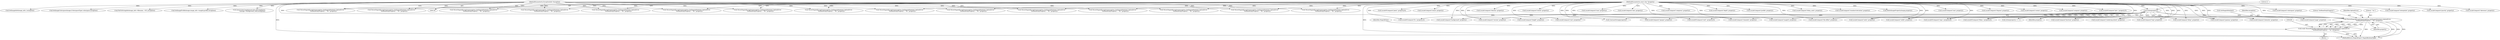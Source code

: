 digraph "0_ImageMagick_b61d35eaccc0a7ddeff8a1c3abfcd0a43ccf210b@pointer" {
"1000210" [label="(Call,ThrowMagickException(exception,GetMagickModule(),OptionError,\n         \"SetReadOnlyProperty\",\"`%s'\",property))"];
"1000142" [label="(MethodParameterIn,ExceptionInfo *exception)"];
"1000204" [label="(Call,strlen(property))"];
"1000140" [label="(MethodParameterIn,const char *property)"];
"1000208" [label="(Call,(void) ThrowMagickException(exception,GetMagickModule(),OptionError,\n         \"SetReadOnlyProperty\",\"`%s'\",property))"];
"1001225" [label="(Call,LocaleNCompare(\"xmp:\",property,4))"];
"1000227" [label="(Call,LocaleNCompare(\"8bim:\",property,5))"];
"1000204" [label="(Call,strlen(property))"];
"1000835" [label="(Call,LocaleCompare(\"kurtosis\",property))"];
"1001046" [label="(Call,LocaleCompare(\"rendering-intent\",property))"];
"1000857" [label="(Call,LocaleCompare(\"loop\",property))"];
"1000906" [label="(Call,ThrowMagickException(exception,GetMagickModule(),OptionError,\n             \"SetReadOnlyProperty\",\"`%s'\",property))"];
"1000378" [label="(Call,LocaleCompare(\"delay\",property))"];
"1000653" [label="(Call,LocaleCompare(\"gamma\",property))"];
"1001013" [label="(Call,FileToStringInfo(image_info->filename,~0UL,exception))"];
"1000289" [label="(Call,LocaleCompare(\"colorspace\",property))"];
"1000784" [label="(Call,LocaleCompare(\"interpolate\",property))"];
"1000671" [label="(Call,LocaleCompare(\"gravity\",property))"];
"1001103" [label="(Call,ThrowMagickException(exception,GetMagickModule(),OptionError,\n            \"SetReadOnlyProperty\",\"`%s'\",property))"];
"1001085" [label="(Call,LocaleCompare(\"skewness\",property))"];
"1000968" [label="(Call,LocaleNCompare(\"pixel:\",property,6))"];
"1000218" [label="(Identifier,MagickFalse)"];
"1000210" [label="(Call,ThrowMagickException(exception,GetMagickModule(),OptionError,\n         \"SetReadOnlyProperty\",\"`%s'\",property))"];
"1000888" [label="(Call,LocaleCompare(\"mean\",property))"];
"1000203" [label="(Call,strlen(property) <= 1)"];
"1001188" [label="(Call,ThrowMagickException(exception,GetMagickModule(),OptionError,\n            \"SetReadOnlyProperty\",\"`%s'\",property))"];
"1000711" [label="(Call,ThrowMagickException(exception,GetMagickModule(),OptionError,\n            \"SetReadOnlyProperty\",\"`%s'\",property))"];
"1001027" [label="(Call,SetImageProfile(image,image_info->magick,profile,exception))"];
"1001257" [label="(MethodReturn,MagickExport MagickBooleanType)"];
"1000212" [label="(Call,GetMagickModule())"];
"1000638" [label="(Call,ThrowMagickException(exception,GetMagickModule(),OptionError,\n            \"SetReadOnlyProperty\",\"`%s'\",property))"];
"1000726" [label="(Call,LocaleCompare(\"intensity\",property))"];
"1000257" [label="(Call,QueryColorCompliance(value,AllCompliance,\n               &image->background_color,exception))"];
"1000942" [label="(Call,LocaleCompare(\"page\",property))"];
"1000142" [label="(MethodParameterIn,ExceptionInfo *exception)"];
"1000140" [label="(MethodParameterIn,const char *property)"];
"1000508" [label="(Call,LocaleCompare(\"density\",property))"];
"1000630" [label="(Call,LocaleNCompare(\"fx:\",property,3))"];
"1000755" [label="(Call,LocaleCompare(\"intent\",property))"];
"1000250" [label="(Call,LocaleCompare(\"background\",property))"];
"1000211" [label="(Identifier,exception)"];
"1001233" [label="(Call,ThrowMagickException(exception,GetMagickModule(),OptionError,\n            \"SetReadOnlyProperty\",\"`%s'\",property))"];
"1001181" [label="(Call,LocaleCompare(\"version\",property))"];
"1000214" [label="(Literal,\"SetReadOnlyProperty\")"];
"1000704" [label="(Call,LocaleCompare(\"height\",property))"];
"1000882" [label="(Call,LocaleCompare(\"max\",property))"];
"1000899" [label="(Call,LocaleCompare(\"min\",property))"];
"1000615" [label="(Call,ThrowMagickException(exception,GetMagickModule(),OptionError,\n            \"SetReadOnlyProperty\",\"`%s'\",property))"];
"1000205" [label="(Identifier,property)"];
"1001079" [label="(Call,LocaleCompare(\"size\",property))"];
"1000345" [label="(Call,LocaleCompare(\"compress\",property))"];
"1001251" [label="(Call,ConstantString(property))"];
"1000559" [label="(Call,LocaleCompare(\"depth\",property))"];
"1000987" [label="(Call,LocaleCompare(\"profile\",property))"];
"1000213" [label="(Identifier,OptionError)"];
"1000821" [label="(Call,ThrowMagickException(exception,GetMagickModule(),OptionError,\n            \"SetReadOnlyProperty\",\"`%s'\",property))"];
"1000927" [label="(Call,ThrowMagickException(exception,GetMagickModule(),OptionError,\n            \"SetReadOnlyProperty\",\"`%s'\",property))"];
"1000235" [label="(Call,ThrowMagickException(exception,GetMagickModule(),OptionError,\n            \"SetReadOnlyProperty\",\"`%s'\",property))"];
"1000920" [label="(Call,LocaleCompare(\"opaque\",property))"];
"1000490" [label="(Call,LocaleCompare(\"delay_units\",property))"];
"1001096" [label="(Call,LocaleCompare(\"standard-deviation\",property))"];
"1000215" [label="(Literal,\"`%s'\")"];
"1000976" [label="(Call,ThrowMagickException(exception,GetMagickModule(),OptionError,\n            \"SetReadOnlyProperty\",\"`%s'\",property))"];
"1000206" [label="(Literal,1)"];
"1000196" [label="(Call,DeleteImageProperty(image,property))"];
"1000497" [label="(Call,ThrowMagickException(exception,GetMagickModule(),OptionError,\n            \"SetReadOnlyProperty\",\"`%s'\",property))"];
"1000607" [label="(Call,LocaleNCompare(\"exif:\",property,5))"];
"1001007" [label="(Call,SetImageInfo(image_info,1,exception))"];
"1000271" [label="(Call,LocaleCompare(\"channels\",property))"];
"1000876" [label="(Call,LocaleCompare(\"magick\",property))"];
"1001118" [label="(Call,LocaleCompare(\"tile-offset\",property))"];
"1000894" [label="(Call,LocaleCompare(\"min\",property))"];
"1001148" [label="(Call,LocaleCompare(\"units\",property))"];
"1001203" [label="(Call,LocaleCompare(\"width\",property))"];
"1000574" [label="(Call,LocaleCompare(\"dispose\",property))"];
"1000308" [label="(Call,SetImageColorspace(image,(ColorspaceType) colorspace,exception))"];
"1000208" [label="(Call,(void) ThrowMagickException(exception,GetMagickModule(),OptionError,\n         \"SetReadOnlyProperty\",\"`%s'\",property))"];
"1000216" [label="(Identifier,property)"];
"1000278" [label="(Call,ThrowMagickException(exception,GetMagickModule(),OptionError,\n            \"SetReadOnlyProperty\",\"`%s'\",property))"];
"1001091" [label="(Call,LocaleCompare(\"scenes\",property))"];
"1000842" [label="(Call,ThrowMagickException(exception,GetMagickModule(),OptionError,\n            \"SetReadOnlyProperty\",\"`%s'\",property))"];
"1000316" [label="(Call,LocaleCompare(\"compose\",property))"];
"1001210" [label="(Call,ThrowMagickException(exception,GetMagickModule(),OptionError,\n            \"SetReadOnlyProperty\",\"`%s'\",property))"];
"1000207" [label="(Block,)"];
"1000813" [label="(Call,LocaleNCompare(\"iptc:\",property,5))"];
"1000210" -> "1000208"  [label="AST: "];
"1000210" -> "1000216"  [label="CFG: "];
"1000211" -> "1000210"  [label="AST: "];
"1000212" -> "1000210"  [label="AST: "];
"1000213" -> "1000210"  [label="AST: "];
"1000214" -> "1000210"  [label="AST: "];
"1000215" -> "1000210"  [label="AST: "];
"1000216" -> "1000210"  [label="AST: "];
"1000208" -> "1000210"  [label="CFG: "];
"1000210" -> "1001257"  [label="DDG: "];
"1000210" -> "1001257"  [label="DDG: "];
"1000210" -> "1001257"  [label="DDG: "];
"1000210" -> "1001257"  [label="DDG: "];
"1000210" -> "1000208"  [label="DDG: "];
"1000210" -> "1000208"  [label="DDG: "];
"1000210" -> "1000208"  [label="DDG: "];
"1000210" -> "1000208"  [label="DDG: "];
"1000210" -> "1000208"  [label="DDG: "];
"1000210" -> "1000208"  [label="DDG: "];
"1000142" -> "1000210"  [label="DDG: "];
"1000204" -> "1000210"  [label="DDG: "];
"1000140" -> "1000210"  [label="DDG: "];
"1000142" -> "1000138"  [label="AST: "];
"1000142" -> "1001257"  [label="DDG: "];
"1000142" -> "1000235"  [label="DDG: "];
"1000142" -> "1000257"  [label="DDG: "];
"1000142" -> "1000278"  [label="DDG: "];
"1000142" -> "1000308"  [label="DDG: "];
"1000142" -> "1000497"  [label="DDG: "];
"1000142" -> "1000615"  [label="DDG: "];
"1000142" -> "1000638"  [label="DDG: "];
"1000142" -> "1000711"  [label="DDG: "];
"1000142" -> "1000821"  [label="DDG: "];
"1000142" -> "1000842"  [label="DDG: "];
"1000142" -> "1000906"  [label="DDG: "];
"1000142" -> "1000927"  [label="DDG: "];
"1000142" -> "1000976"  [label="DDG: "];
"1000142" -> "1001007"  [label="DDG: "];
"1000142" -> "1001013"  [label="DDG: "];
"1000142" -> "1001027"  [label="DDG: "];
"1000142" -> "1001103"  [label="DDG: "];
"1000142" -> "1001188"  [label="DDG: "];
"1000142" -> "1001210"  [label="DDG: "];
"1000142" -> "1001233"  [label="DDG: "];
"1000204" -> "1000203"  [label="AST: "];
"1000204" -> "1000205"  [label="CFG: "];
"1000205" -> "1000204"  [label="AST: "];
"1000206" -> "1000204"  [label="CFG: "];
"1000204" -> "1000203"  [label="DDG: "];
"1000140" -> "1000204"  [label="DDG: "];
"1000204" -> "1000227"  [label="DDG: "];
"1000204" -> "1000250"  [label="DDG: "];
"1000204" -> "1000271"  [label="DDG: "];
"1000204" -> "1000378"  [label="DDG: "];
"1000204" -> "1000607"  [label="DDG: "];
"1000204" -> "1000630"  [label="DDG: "];
"1000204" -> "1000653"  [label="DDG: "];
"1000204" -> "1000704"  [label="DDG: "];
"1000204" -> "1000726"  [label="DDG: "];
"1000204" -> "1000835"  [label="DDG: "];
"1000204" -> "1000857"  [label="DDG: "];
"1000204" -> "1000876"  [label="DDG: "];
"1000204" -> "1000920"  [label="DDG: "];
"1000204" -> "1000942"  [label="DDG: "];
"1000204" -> "1001046"  [label="DDG: "];
"1000204" -> "1001079"  [label="DDG: "];
"1000204" -> "1001118"  [label="DDG: "];
"1000204" -> "1001148"  [label="DDG: "];
"1000204" -> "1001181"  [label="DDG: "];
"1000204" -> "1001203"  [label="DDG: "];
"1000204" -> "1001225"  [label="DDG: "];
"1000204" -> "1001251"  [label="DDG: "];
"1000140" -> "1000138"  [label="AST: "];
"1000140" -> "1001257"  [label="DDG: "];
"1000140" -> "1000196"  [label="DDG: "];
"1000140" -> "1000227"  [label="DDG: "];
"1000140" -> "1000235"  [label="DDG: "];
"1000140" -> "1000250"  [label="DDG: "];
"1000140" -> "1000271"  [label="DDG: "];
"1000140" -> "1000278"  [label="DDG: "];
"1000140" -> "1000289"  [label="DDG: "];
"1000140" -> "1000316"  [label="DDG: "];
"1000140" -> "1000345"  [label="DDG: "];
"1000140" -> "1000378"  [label="DDG: "];
"1000140" -> "1000490"  [label="DDG: "];
"1000140" -> "1000497"  [label="DDG: "];
"1000140" -> "1000508"  [label="DDG: "];
"1000140" -> "1000559"  [label="DDG: "];
"1000140" -> "1000574"  [label="DDG: "];
"1000140" -> "1000607"  [label="DDG: "];
"1000140" -> "1000615"  [label="DDG: "];
"1000140" -> "1000630"  [label="DDG: "];
"1000140" -> "1000638"  [label="DDG: "];
"1000140" -> "1000653"  [label="DDG: "];
"1000140" -> "1000671"  [label="DDG: "];
"1000140" -> "1000704"  [label="DDG: "];
"1000140" -> "1000711"  [label="DDG: "];
"1000140" -> "1000726"  [label="DDG: "];
"1000140" -> "1000755"  [label="DDG: "];
"1000140" -> "1000784"  [label="DDG: "];
"1000140" -> "1000813"  [label="DDG: "];
"1000140" -> "1000821"  [label="DDG: "];
"1000140" -> "1000835"  [label="DDG: "];
"1000140" -> "1000842"  [label="DDG: "];
"1000140" -> "1000857"  [label="DDG: "];
"1000140" -> "1000876"  [label="DDG: "];
"1000140" -> "1000882"  [label="DDG: "];
"1000140" -> "1000888"  [label="DDG: "];
"1000140" -> "1000894"  [label="DDG: "];
"1000140" -> "1000899"  [label="DDG: "];
"1000140" -> "1000906"  [label="DDG: "];
"1000140" -> "1000920"  [label="DDG: "];
"1000140" -> "1000927"  [label="DDG: "];
"1000140" -> "1000942"  [label="DDG: "];
"1000140" -> "1000968"  [label="DDG: "];
"1000140" -> "1000976"  [label="DDG: "];
"1000140" -> "1000987"  [label="DDG: "];
"1000140" -> "1001046"  [label="DDG: "];
"1000140" -> "1001079"  [label="DDG: "];
"1000140" -> "1001085"  [label="DDG: "];
"1000140" -> "1001091"  [label="DDG: "];
"1000140" -> "1001096"  [label="DDG: "];
"1000140" -> "1001103"  [label="DDG: "];
"1000140" -> "1001118"  [label="DDG: "];
"1000140" -> "1001148"  [label="DDG: "];
"1000140" -> "1001181"  [label="DDG: "];
"1000140" -> "1001188"  [label="DDG: "];
"1000140" -> "1001203"  [label="DDG: "];
"1000140" -> "1001210"  [label="DDG: "];
"1000140" -> "1001225"  [label="DDG: "];
"1000140" -> "1001233"  [label="DDG: "];
"1000140" -> "1001251"  [label="DDG: "];
"1000208" -> "1000207"  [label="AST: "];
"1000209" -> "1000208"  [label="AST: "];
"1000218" -> "1000208"  [label="CFG: "];
"1000208" -> "1001257"  [label="DDG: "];
"1000208" -> "1001257"  [label="DDG: "];
}
